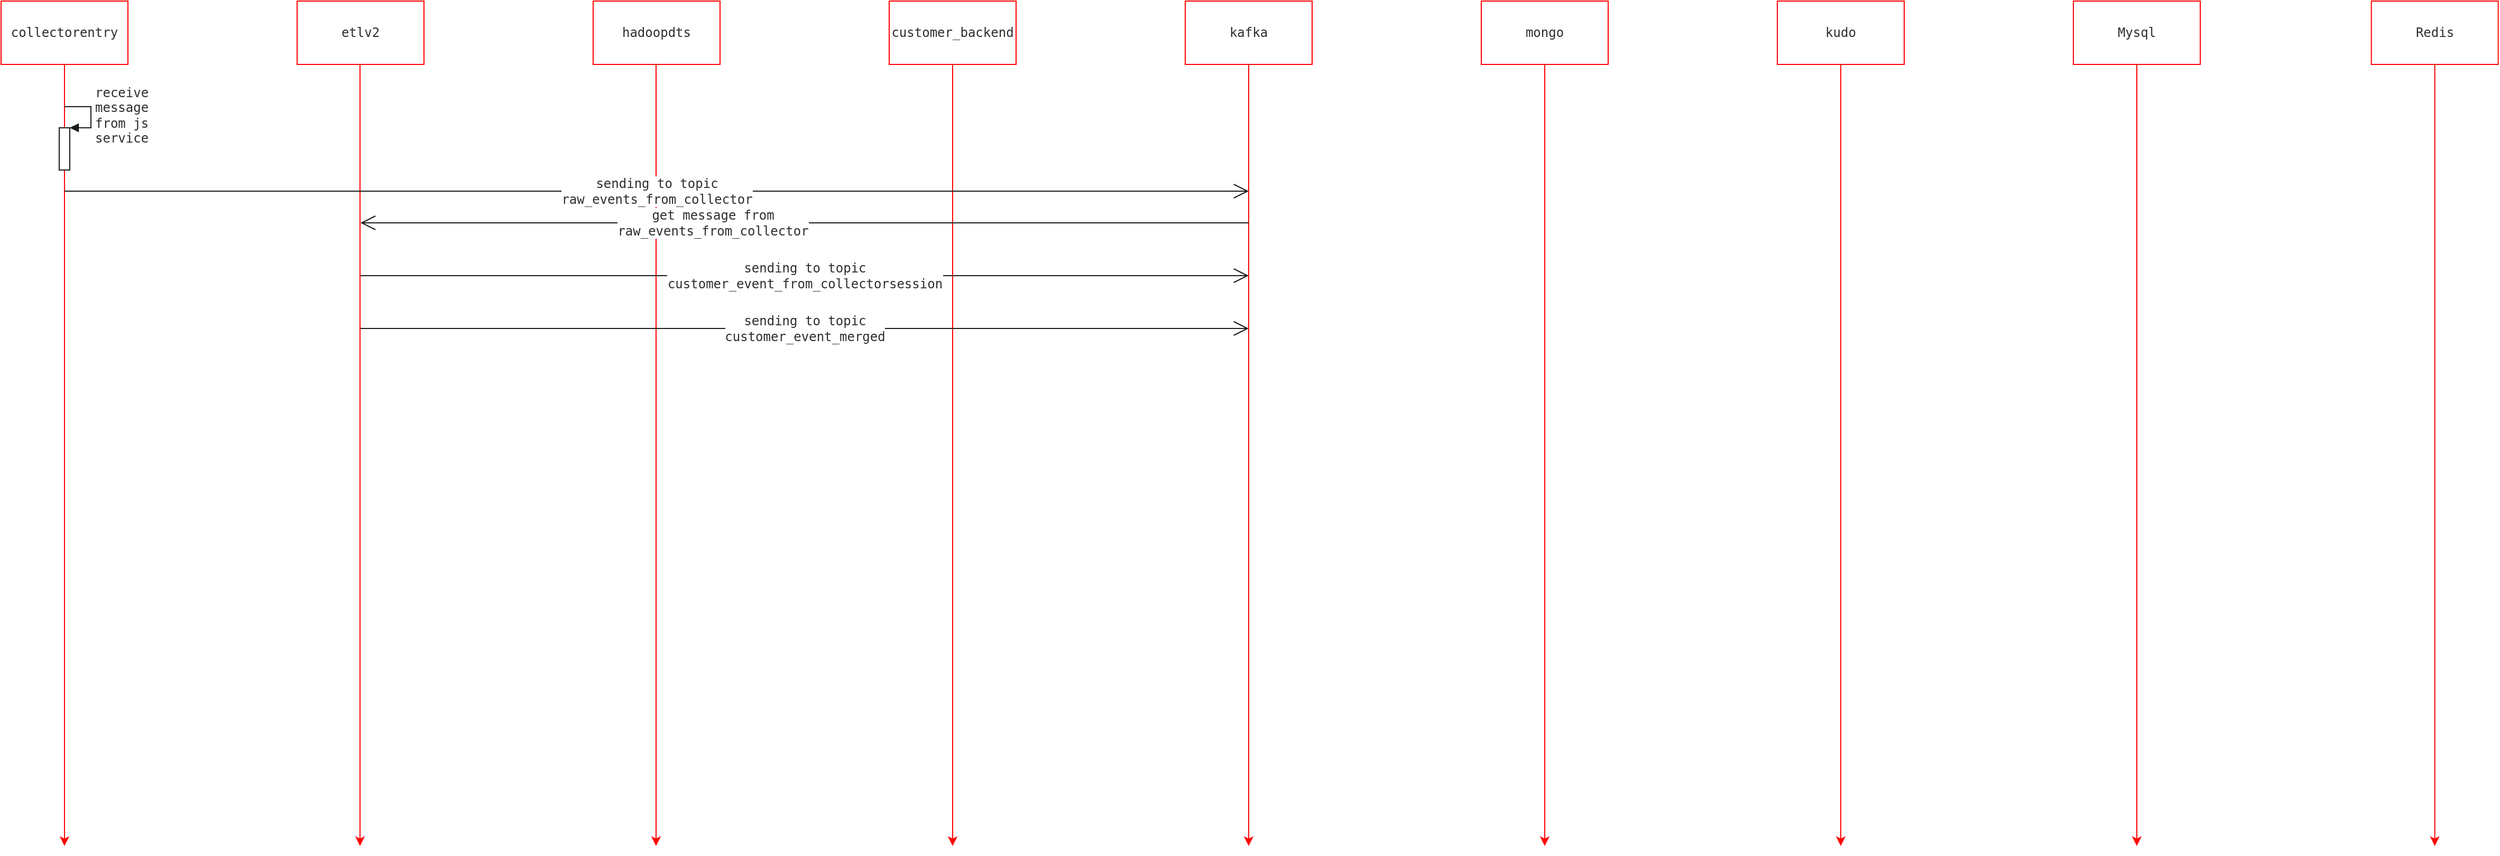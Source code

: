 <mxfile pages="1" version="11.2.1" type="github"><diagram id="TGRDaFElhlCzJiNT7aLH" name="Page-1"><mxGraphModel dx="1109" dy="648" grid="1" gridSize="10" guides="1" tooltips="1" connect="1" arrows="1" fold="1" page="1" pageScale="1" pageWidth="827" pageHeight="1169" math="0" shadow="0"><root><mxCell id="0"/><mxCell id="1" parent="0"/><mxCell id="FWHu1QIynviLaJTck_1e-1" value="&lt;span style=&quot;color: rgb(45 , 45 , 45) ; font-family: &amp;#34;lucida console&amp;#34; , &amp;#34;monaco&amp;#34; , monospace ; white-space: pre-wrap ; background-color: rgb(255 , 255 , 255)&quot;&gt;collectorentry&lt;/span&gt;" style="rounded=0;whiteSpace=wrap;html=1;strokeColor=#FF0000;" parent="1" vertex="1"><mxGeometry x="40" y="40" width="120" height="60" as="geometry"/></mxCell><mxCell id="FWHu1QIynviLaJTck_1e-2" value="&lt;span style=&quot;color: rgb(45 , 45 , 45) ; font-family: &amp;#34;lucida console&amp;#34; , &amp;#34;monaco&amp;#34; , monospace ; white-space: pre-wrap ; background-color: rgb(255 , 255 , 255)&quot;&gt;etlv2&lt;/span&gt;" style="rounded=0;whiteSpace=wrap;html=1;strokeColor=#FF0000;" parent="1" vertex="1"><mxGeometry x="320" y="40" width="120" height="60" as="geometry"/></mxCell><mxCell id="FWHu1QIynviLaJTck_1e-3" value="&lt;span style=&quot;color: rgb(45 , 45 , 45) ; font-family: &amp;#34;lucida console&amp;#34; , &amp;#34;monaco&amp;#34; , monospace ; white-space: pre-wrap ; background-color: rgb(255 , 255 , 255)&quot;&gt;hadoopdts&lt;/span&gt;" style="rounded=0;whiteSpace=wrap;html=1;strokeColor=#FF0000;" parent="1" vertex="1"><mxGeometry x="600" y="40" width="120" height="60" as="geometry"/></mxCell><mxCell id="FWHu1QIynviLaJTck_1e-4" value="" style="endArrow=classic;html=1;exitX=0.5;exitY=1;exitDx=0;exitDy=0;strokeColor=#FF0000;" parent="1" source="FWHu1QIynviLaJTck_1e-1" edge="1"><mxGeometry width="50" height="50" relative="1" as="geometry"><mxPoint x="80" y="150" as="sourcePoint"/><mxPoint x="100" y="840" as="targetPoint"/></mxGeometry></mxCell><mxCell id="FWHu1QIynviLaJTck_1e-5" value="" style="endArrow=classic;html=1;exitX=0.5;exitY=1;exitDx=0;exitDy=0;strokeColor=#FF0000;" parent="1" edge="1"><mxGeometry width="50" height="50" relative="1" as="geometry"><mxPoint x="379.5" y="100" as="sourcePoint"/><mxPoint x="379.5" y="840" as="targetPoint"/></mxGeometry></mxCell><mxCell id="FWHu1QIynviLaJTck_1e-6" value="" style="endArrow=classic;html=1;exitX=0.5;exitY=1;exitDx=0;exitDy=0;strokeColor=#FF0000;" parent="1" edge="1"><mxGeometry width="50" height="50" relative="1" as="geometry"><mxPoint x="659.5" y="100" as="sourcePoint"/><mxPoint x="659.5" y="840" as="targetPoint"/></mxGeometry></mxCell><mxCell id="FWHu1QIynviLaJTck_1e-7" value="&lt;span style=&quot;color: rgb(45 , 45 , 45) ; font-family: &amp;#34;lucida console&amp;#34; , &amp;#34;monaco&amp;#34; , monospace ; white-space: pre-wrap ; background-color: rgb(255 , 255 , 255)&quot;&gt;customer_backend&lt;/span&gt;" style="rounded=0;whiteSpace=wrap;html=1;strokeColor=#FF0000;" parent="1" vertex="1"><mxGeometry x="880" y="40" width="120" height="60" as="geometry"/></mxCell><mxCell id="FWHu1QIynviLaJTck_1e-8" value="" style="endArrow=classic;html=1;exitX=0.5;exitY=1;exitDx=0;exitDy=0;strokeColor=#FF0000;" parent="1" source="FWHu1QIynviLaJTck_1e-7" edge="1"><mxGeometry width="50" height="50" relative="1" as="geometry"><mxPoint x="920" y="150" as="sourcePoint"/><mxPoint x="940" y="840" as="targetPoint"/></mxGeometry></mxCell><mxCell id="FWHu1QIynviLaJTck_1e-9" value="&lt;span style=&quot;color: rgb(45 , 45 , 45) ; font-family: &amp;#34;lucida console&amp;#34; , &amp;#34;monaco&amp;#34; , monospace ; white-space: pre-wrap ; background-color: rgb(255 , 255 , 255)&quot;&gt;kafka&lt;/span&gt;" style="rounded=0;whiteSpace=wrap;html=1;strokeColor=#FF0000;" parent="1" vertex="1"><mxGeometry x="1160" y="40" width="120" height="60" as="geometry"/></mxCell><mxCell id="FWHu1QIynviLaJTck_1e-10" value="" style="endArrow=classic;html=1;exitX=0.5;exitY=1;exitDx=0;exitDy=0;strokeColor=#FF0000;" parent="1" source="FWHu1QIynviLaJTck_1e-9" edge="1"><mxGeometry width="50" height="50" relative="1" as="geometry"><mxPoint x="1200" y="150" as="sourcePoint"/><mxPoint x="1220" y="840" as="targetPoint"/></mxGeometry></mxCell><mxCell id="FWHu1QIynviLaJTck_1e-11" value="&lt;span style=&quot;color: rgb(45 , 45 , 45) ; font-family: &amp;#34;lucida console&amp;#34; , &amp;#34;monaco&amp;#34; , monospace ; white-space: pre-wrap ; background-color: rgb(255 , 255 , 255)&quot;&gt;mongo&lt;/span&gt;" style="rounded=0;whiteSpace=wrap;html=1;strokeColor=#FF0000;" parent="1" vertex="1"><mxGeometry x="1440" y="40" width="120" height="60" as="geometry"/></mxCell><mxCell id="FWHu1QIynviLaJTck_1e-12" value="" style="endArrow=classic;html=1;exitX=0.5;exitY=1;exitDx=0;exitDy=0;strokeColor=#FF0000;" parent="1" source="FWHu1QIynviLaJTck_1e-11" edge="1"><mxGeometry width="50" height="50" relative="1" as="geometry"><mxPoint x="1480" y="150" as="sourcePoint"/><mxPoint x="1500" y="840" as="targetPoint"/></mxGeometry></mxCell><mxCell id="FWHu1QIynviLaJTck_1e-13" value="&lt;span style=&quot;color: rgb(45 , 45 , 45) ; font-family: &amp;#34;lucida console&amp;#34; , &amp;#34;monaco&amp;#34; , monospace ; white-space: pre-wrap ; background-color: rgb(255 , 255 , 255)&quot;&gt;kudo&lt;/span&gt;" style="rounded=0;whiteSpace=wrap;html=1;strokeColor=#FF0000;" parent="1" vertex="1"><mxGeometry x="1720" y="40" width="120" height="60" as="geometry"/></mxCell><mxCell id="FWHu1QIynviLaJTck_1e-14" value="" style="endArrow=classic;html=1;exitX=0.5;exitY=1;exitDx=0;exitDy=0;strokeColor=#FF0000;" parent="1" source="FWHu1QIynviLaJTck_1e-13" edge="1"><mxGeometry width="50" height="50" relative="1" as="geometry"><mxPoint x="1760" y="150" as="sourcePoint"/><mxPoint x="1780" y="840" as="targetPoint"/></mxGeometry></mxCell><mxCell id="FWHu1QIynviLaJTck_1e-15" value="&lt;span style=&quot;color: rgb(45 , 45 , 45) ; font-family: &amp;#34;lucida console&amp;#34; , &amp;#34;monaco&amp;#34; , monospace ; white-space: pre-wrap ; background-color: rgb(255 , 255 , 255)&quot;&gt;Mysql&lt;/span&gt;" style="rounded=0;whiteSpace=wrap;html=1;strokeColor=#FF0000;" parent="1" vertex="1"><mxGeometry x="2000" y="40" width="120" height="60" as="geometry"/></mxCell><mxCell id="FWHu1QIynviLaJTck_1e-16" value="" style="endArrow=classic;html=1;exitX=0.5;exitY=1;exitDx=0;exitDy=0;strokeColor=#FF0000;" parent="1" source="FWHu1QIynviLaJTck_1e-15" edge="1"><mxGeometry width="50" height="50" relative="1" as="geometry"><mxPoint x="2040" y="150" as="sourcePoint"/><mxPoint x="2060" y="840" as="targetPoint"/></mxGeometry></mxCell><mxCell id="CIPd6R7UD4Bkyt9S9EO6-1" value="" style="html=1;points=[];perimeter=orthogonalPerimeter;strokeColor=#1A1A1A;" vertex="1" parent="1"><mxGeometry x="95" y="160" width="10" height="40" as="geometry"/></mxCell><mxCell id="CIPd6R7UD4Bkyt9S9EO6-2" value="&lt;span style=&quot;color: rgb(45 , 45 , 45) ; font-family: &amp;#34;lucida console&amp;#34; , &amp;#34;monaco&amp;#34; , monospace ; font-size: 12px ; white-space: pre-wrap&quot;&gt;receive message from js service&lt;/span&gt;" style="edgeStyle=orthogonalEdgeStyle;html=1;align=left;spacingLeft=2;endArrow=block;rounded=0;entryX=1;entryY=0;strokeColor=#1A1A1A;" edge="1" target="CIPd6R7UD4Bkyt9S9EO6-1" parent="1"><mxGeometry relative="1" as="geometry"><mxPoint x="100" y="140" as="sourcePoint"/><Array as="points"><mxPoint x="125" y="140"/></Array></mxGeometry></mxCell><mxCell id="CIPd6R7UD4Bkyt9S9EO6-3" value="&lt;span style=&quot;color: rgb(45 , 45 , 45) ; font-family: &amp;#34;lucida console&amp;#34; , &amp;#34;monaco&amp;#34; , monospace ; font-size: 12px ; white-space: pre-wrap&quot;&gt;sending to topic raw_events_from_collector&lt;/span&gt;" style="endArrow=open;endFill=1;endSize=12;html=1;strokeColor=#1A1A1A;" edge="1" parent="1"><mxGeometry width="160" relative="1" as="geometry"><mxPoint x="100" y="220" as="sourcePoint"/><mxPoint x="1220" y="220" as="targetPoint"/></mxGeometry></mxCell><mxCell id="CIPd6R7UD4Bkyt9S9EO6-4" value="" style="endArrow=open;endFill=1;endSize=12;html=1;strokeColor=#1A1A1A;" edge="1" parent="1"><mxGeometry width="160" relative="1" as="geometry"><mxPoint x="1220" y="250" as="sourcePoint"/><mxPoint x="380" y="250" as="targetPoint"/></mxGeometry></mxCell><mxCell id="CIPd6R7UD4Bkyt9S9EO6-5" value="&lt;span style=&quot;color: rgb(45 , 45 , 45) ; font-family: &amp;#34;lucida console&amp;#34; , &amp;#34;monaco&amp;#34; , monospace ; white-space: pre-wrap&quot;&gt;get message from  raw_events_from_collector&lt;/span&gt;" style="text;html=1;resizable=0;points=[];align=center;verticalAlign=middle;labelBackgroundColor=#ffffff;" vertex="1" connectable="0" parent="CIPd6R7UD4Bkyt9S9EO6-4"><mxGeometry x="0.208" relative="1" as="geometry"><mxPoint as="offset"/></mxGeometry></mxCell><mxCell id="CIPd6R7UD4Bkyt9S9EO6-8" value="&lt;span style=&quot;color: rgb(45 , 45 , 45) ; font-family: &amp;#34;lucida console&amp;#34; , &amp;#34;monaco&amp;#34; , monospace ; white-space: pre-wrap ; background-color: rgb(255 , 255 , 255)&quot;&gt;Redis&lt;/span&gt;" style="rounded=0;whiteSpace=wrap;html=1;strokeColor=#FF0000;" vertex="1" parent="1"><mxGeometry x="2281.818" y="40" width="120" height="60" as="geometry"/></mxCell><mxCell id="CIPd6R7UD4Bkyt9S9EO6-9" value="" style="endArrow=classic;html=1;exitX=0.5;exitY=1;exitDx=0;exitDy=0;strokeColor=#FF0000;" edge="1" parent="1" source="CIPd6R7UD4Bkyt9S9EO6-8"><mxGeometry width="50" height="50" relative="1" as="geometry"><mxPoint x="2321.818" y="150" as="sourcePoint"/><mxPoint x="2341.818" y="840" as="targetPoint"/></mxGeometry></mxCell><mxCell id="CIPd6R7UD4Bkyt9S9EO6-10" value="&lt;span style=&quot;color: rgb(45 , 45 , 45) ; font-family: &amp;#34;lucida console&amp;#34; , &amp;#34;monaco&amp;#34; , monospace ; font-size: 12px ; white-space: pre-wrap&quot;&gt;sending to topic &lt;/span&gt;&lt;span style=&quot;color: rgb(45 , 45 , 45) ; font-family: &amp;#34;lucida console&amp;#34; , &amp;#34;monaco&amp;#34; , monospace ; font-size: 12px ; white-space: pre-wrap&quot;&gt;customer_event_from_collectorsession &lt;/span&gt;" style="endArrow=open;endFill=1;endSize=12;html=1;strokeColor=#1A1A1A;" edge="1" parent="1"><mxGeometry width="160" relative="1" as="geometry"><mxPoint x="380" y="300" as="sourcePoint"/><mxPoint x="1220" y="300" as="targetPoint"/></mxGeometry></mxCell><mxCell id="CIPd6R7UD4Bkyt9S9EO6-11" value="&lt;span style=&quot;color: rgb(45 , 45 , 45) ; font-family: &amp;#34;lucida console&amp;#34; , &amp;#34;monaco&amp;#34; , monospace ; font-size: 12px ; white-space: pre-wrap&quot;&gt;sending to topic &lt;/span&gt;&lt;span style=&quot;color: rgb(45 , 45 , 45) ; font-family: &amp;#34;lucida console&amp;#34; , &amp;#34;monaco&amp;#34; , monospace ; font-size: 12px ; white-space: pre-wrap&quot;&gt;customer_event_merged&lt;/span&gt;" style="endArrow=open;endFill=1;endSize=12;html=1;strokeColor=#1A1A1A;" edge="1" parent="1"><mxGeometry width="160" relative="1" as="geometry"><mxPoint x="380" y="350" as="sourcePoint"/><mxPoint x="1220" y="350" as="targetPoint"/><mxPoint as="offset"/></mxGeometry></mxCell></root></mxGraphModel></diagram></mxfile>